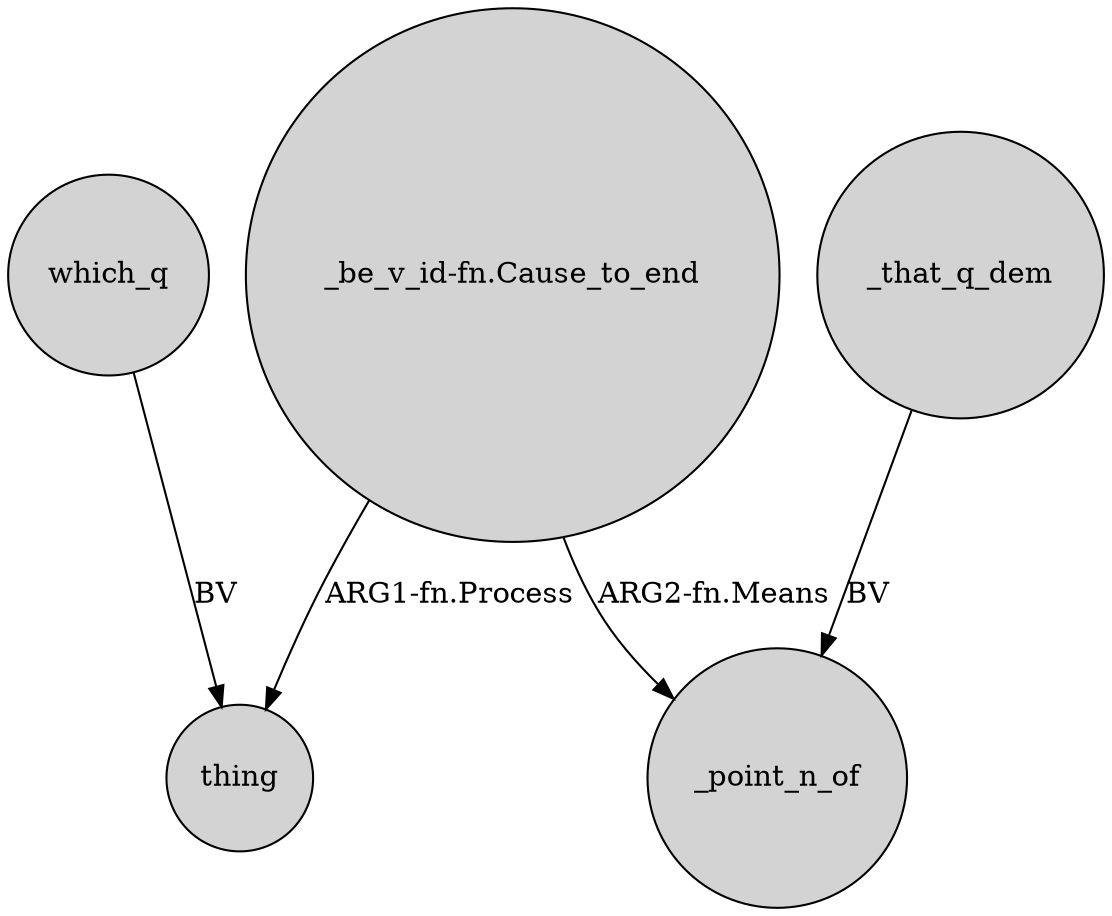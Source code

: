 digraph {
	node [shape=circle style=filled]
	"_be_v_id-fn.Cause_to_end" -> thing [label="ARG1-fn.Process"]
	_that_q_dem -> _point_n_of [label=BV]
	"_be_v_id-fn.Cause_to_end" -> _point_n_of [label="ARG2-fn.Means"]
	which_q -> thing [label=BV]
}
